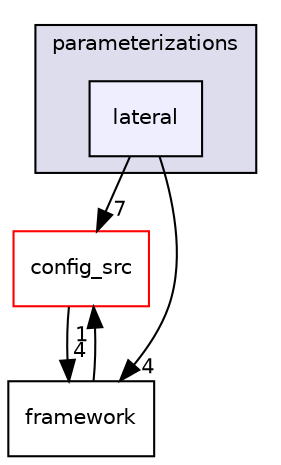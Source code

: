 digraph "/home/adcroft/GitHub/workspace/Gaea-stats-MOM6-examples/MOM6-examples/src/MOM6/src/parameterizations/lateral" {
  compound=true
  node [ fontsize="10", fontname="Helvetica"];
  edge [ labelfontsize="10", labelfontname="Helvetica"];
  subgraph clusterdir_8224c134a2c31ae723fb95b3c4123a27 {
    graph [ bgcolor="#ddddee", pencolor="black", label="parameterizations" fontname="Helvetica", fontsize="10", URL="dir_8224c134a2c31ae723fb95b3c4123a27.html"]
  dir_4dc28a03eeeca3fbf7680a6cc4bb4970 [shape=box, label="lateral", style="filled", fillcolor="#eeeeff", pencolor="black", URL="dir_4dc28a03eeeca3fbf7680a6cc4bb4970.html"];
  }
  dir_bbbeac63f53ec5ea699fa4cbaa8c4afb [shape=box label="config_src" fillcolor="white" style="filled" color="red" URL="dir_bbbeac63f53ec5ea699fa4cbaa8c4afb.html"];
  dir_5752cadd8276ecfd63d9b924f2a4d4b5 [shape=box label="framework" URL="dir_5752cadd8276ecfd63d9b924f2a4d4b5.html"];
  dir_bbbeac63f53ec5ea699fa4cbaa8c4afb->dir_5752cadd8276ecfd63d9b924f2a4d4b5 [headlabel="4", labeldistance=1.5 headhref="dir_000000_000009.html"];
  dir_5752cadd8276ecfd63d9b924f2a4d4b5->dir_bbbeac63f53ec5ea699fa4cbaa8c4afb [headlabel="1", labeldistance=1.5 headhref="dir_000009_000000.html"];
  dir_4dc28a03eeeca3fbf7680a6cc4bb4970->dir_bbbeac63f53ec5ea699fa4cbaa8c4afb [headlabel="7", labeldistance=1.5 headhref="dir_000013_000000.html"];
  dir_4dc28a03eeeca3fbf7680a6cc4bb4970->dir_5752cadd8276ecfd63d9b924f2a4d4b5 [headlabel="4", labeldistance=1.5 headhref="dir_000013_000009.html"];
}
